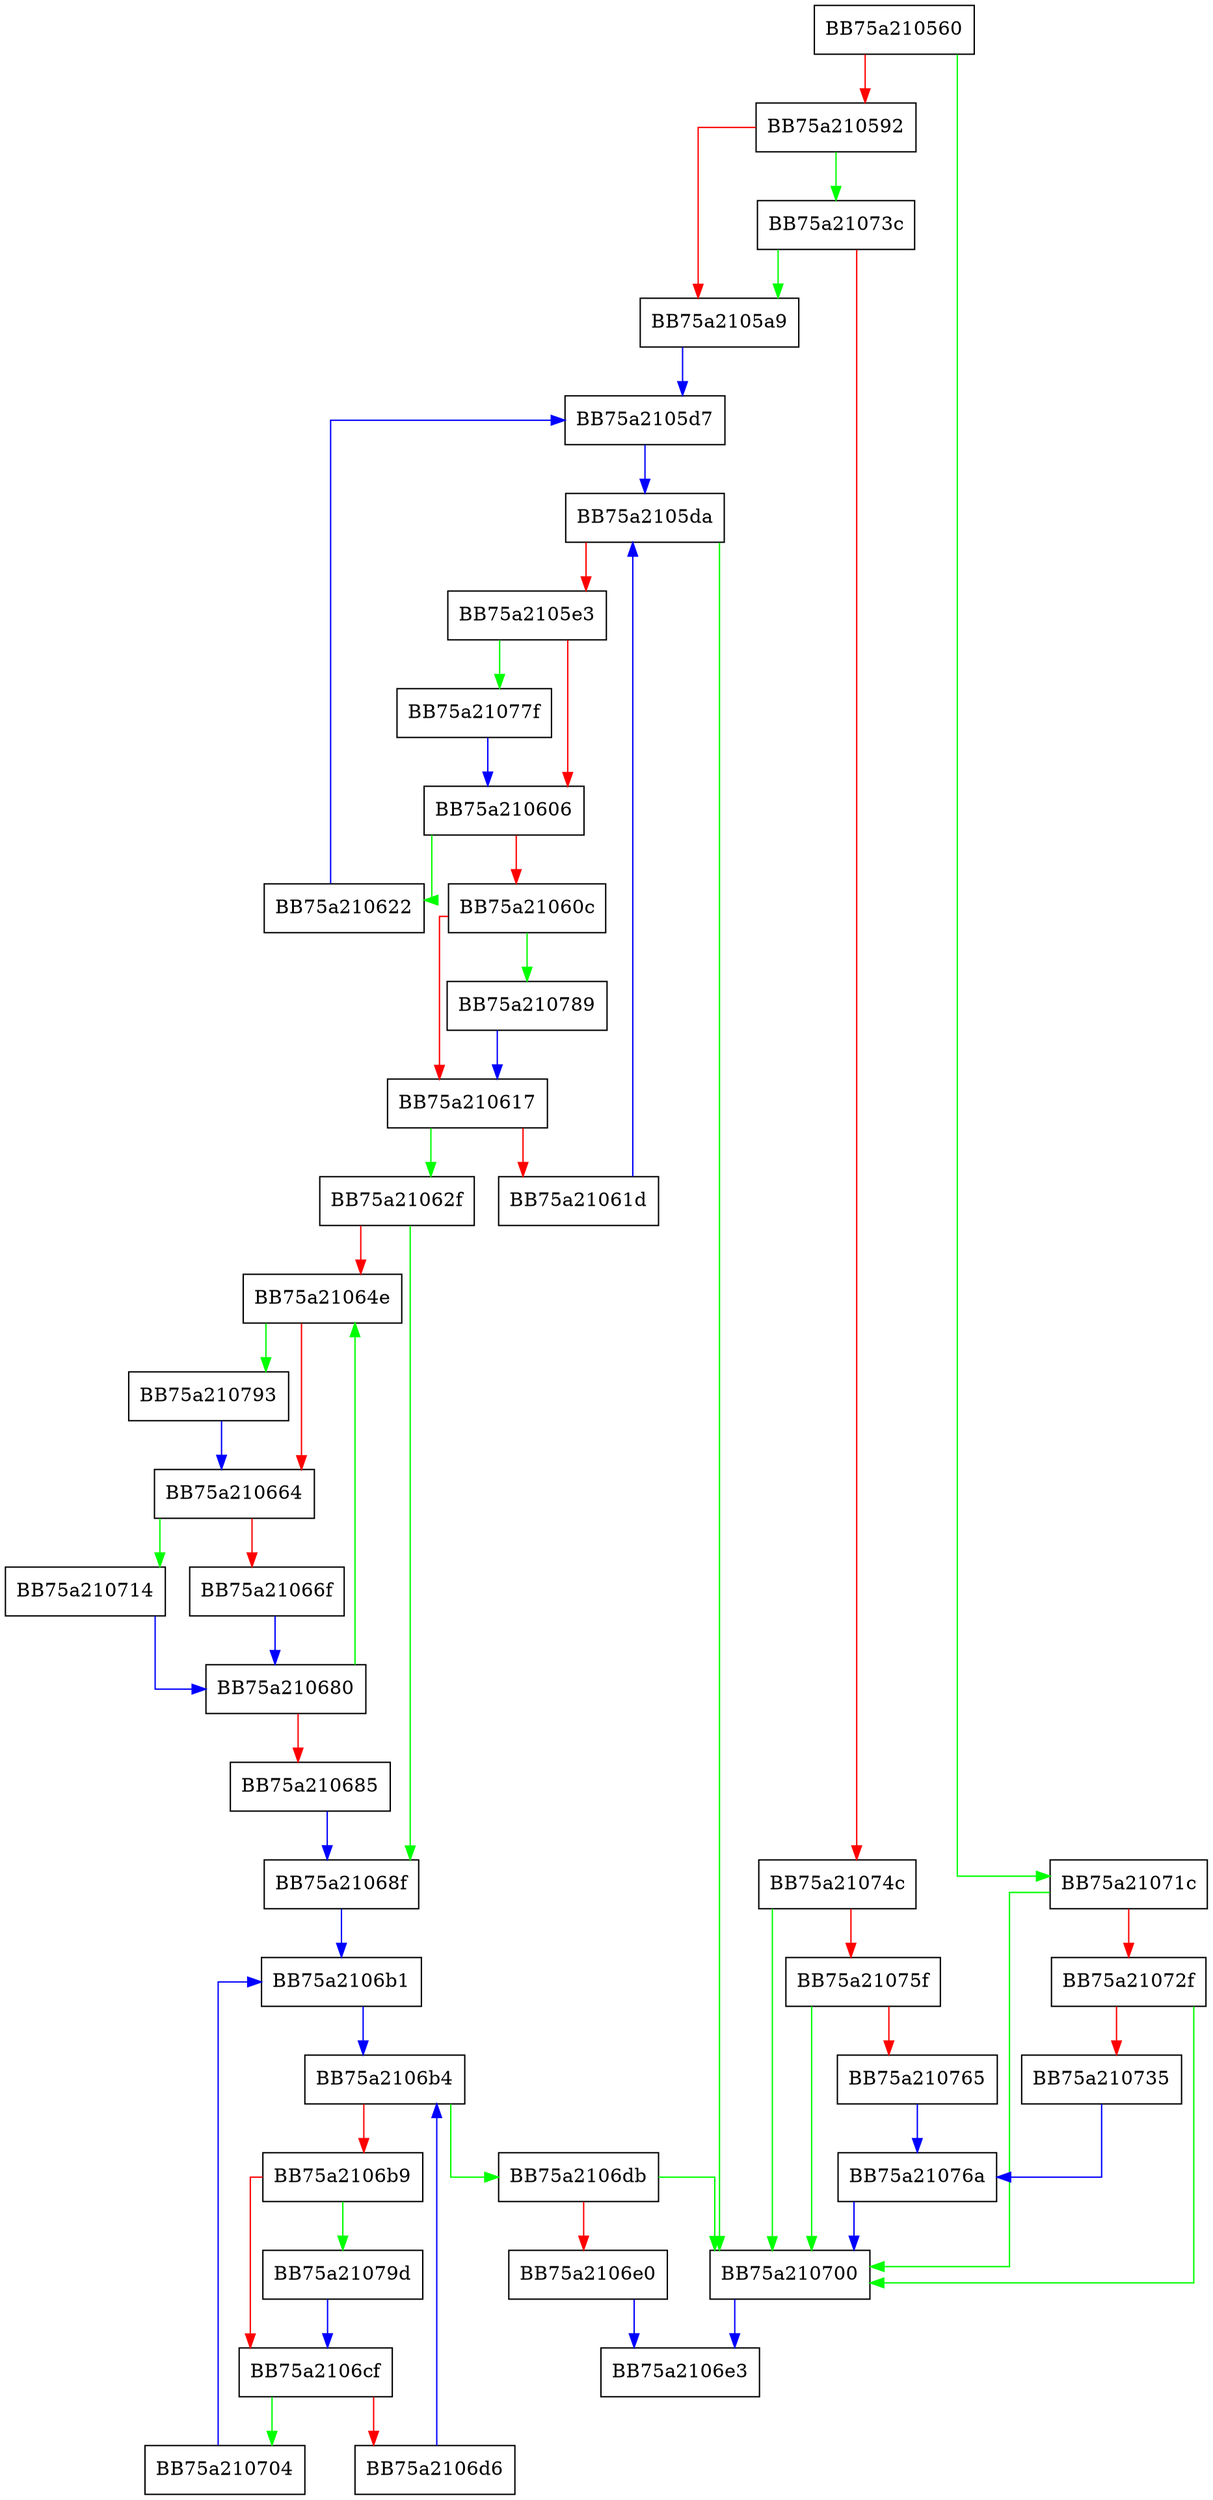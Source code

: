 digraph GetScript {
  node [shape="box"];
  graph [splines=ortho];
  BB75a210560 -> BB75a21071c [color="green"];
  BB75a210560 -> BB75a210592 [color="red"];
  BB75a210592 -> BB75a21073c [color="green"];
  BB75a210592 -> BB75a2105a9 [color="red"];
  BB75a2105a9 -> BB75a2105d7 [color="blue"];
  BB75a2105d7 -> BB75a2105da [color="blue"];
  BB75a2105da -> BB75a210700 [color="green"];
  BB75a2105da -> BB75a2105e3 [color="red"];
  BB75a2105e3 -> BB75a21077f [color="green"];
  BB75a2105e3 -> BB75a210606 [color="red"];
  BB75a210606 -> BB75a210622 [color="green"];
  BB75a210606 -> BB75a21060c [color="red"];
  BB75a21060c -> BB75a210789 [color="green"];
  BB75a21060c -> BB75a210617 [color="red"];
  BB75a210617 -> BB75a21062f [color="green"];
  BB75a210617 -> BB75a21061d [color="red"];
  BB75a21061d -> BB75a2105da [color="blue"];
  BB75a210622 -> BB75a2105d7 [color="blue"];
  BB75a21062f -> BB75a21068f [color="green"];
  BB75a21062f -> BB75a21064e [color="red"];
  BB75a21064e -> BB75a210793 [color="green"];
  BB75a21064e -> BB75a210664 [color="red"];
  BB75a210664 -> BB75a210714 [color="green"];
  BB75a210664 -> BB75a21066f [color="red"];
  BB75a21066f -> BB75a210680 [color="blue"];
  BB75a210680 -> BB75a21064e [color="green"];
  BB75a210680 -> BB75a210685 [color="red"];
  BB75a210685 -> BB75a21068f [color="blue"];
  BB75a21068f -> BB75a2106b1 [color="blue"];
  BB75a2106b1 -> BB75a2106b4 [color="blue"];
  BB75a2106b4 -> BB75a2106db [color="green"];
  BB75a2106b4 -> BB75a2106b9 [color="red"];
  BB75a2106b9 -> BB75a21079d [color="green"];
  BB75a2106b9 -> BB75a2106cf [color="red"];
  BB75a2106cf -> BB75a210704 [color="green"];
  BB75a2106cf -> BB75a2106d6 [color="red"];
  BB75a2106d6 -> BB75a2106b4 [color="blue"];
  BB75a2106db -> BB75a210700 [color="green"];
  BB75a2106db -> BB75a2106e0 [color="red"];
  BB75a2106e0 -> BB75a2106e3 [color="blue"];
  BB75a210700 -> BB75a2106e3 [color="blue"];
  BB75a210704 -> BB75a2106b1 [color="blue"];
  BB75a210714 -> BB75a210680 [color="blue"];
  BB75a21071c -> BB75a210700 [color="green"];
  BB75a21071c -> BB75a21072f [color="red"];
  BB75a21072f -> BB75a210700 [color="green"];
  BB75a21072f -> BB75a210735 [color="red"];
  BB75a210735 -> BB75a21076a [color="blue"];
  BB75a21073c -> BB75a2105a9 [color="green"];
  BB75a21073c -> BB75a21074c [color="red"];
  BB75a21074c -> BB75a210700 [color="green"];
  BB75a21074c -> BB75a21075f [color="red"];
  BB75a21075f -> BB75a210700 [color="green"];
  BB75a21075f -> BB75a210765 [color="red"];
  BB75a210765 -> BB75a21076a [color="blue"];
  BB75a21076a -> BB75a210700 [color="blue"];
  BB75a21077f -> BB75a210606 [color="blue"];
  BB75a210789 -> BB75a210617 [color="blue"];
  BB75a210793 -> BB75a210664 [color="blue"];
  BB75a21079d -> BB75a2106cf [color="blue"];
}
